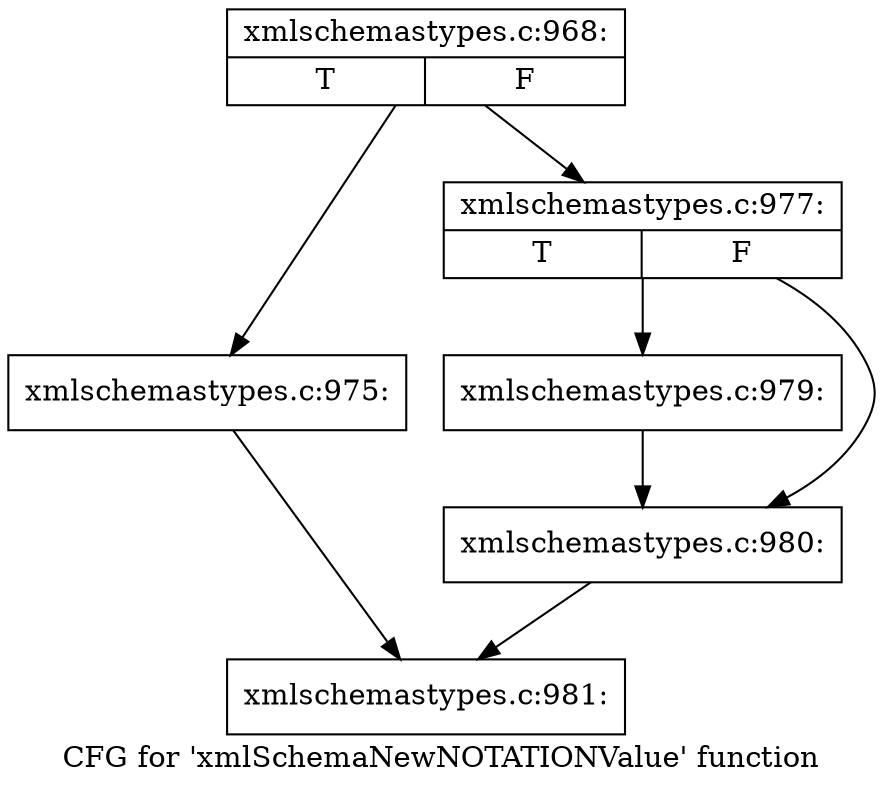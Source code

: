 digraph "CFG for 'xmlSchemaNewNOTATIONValue' function" {
	label="CFG for 'xmlSchemaNewNOTATIONValue' function";

	Node0x55faaf0 [shape=record,label="{xmlschemastypes.c:968:|{<s0>T|<s1>F}}"];
	Node0x55faaf0 -> Node0x5601360;
	Node0x55faaf0 -> Node0x5601690;
	Node0x5601360 [shape=record,label="{xmlschemastypes.c:975:}"];
	Node0x5601360 -> Node0x56011e0;
	Node0x5601690 [shape=record,label="{xmlschemastypes.c:977:|{<s0>T|<s1>F}}"];
	Node0x5601690 -> Node0x5601c40;
	Node0x5601690 -> Node0x5601c90;
	Node0x5601c40 [shape=record,label="{xmlschemastypes.c:979:}"];
	Node0x5601c40 -> Node0x5601c90;
	Node0x5601c90 [shape=record,label="{xmlschemastypes.c:980:}"];
	Node0x5601c90 -> Node0x56011e0;
	Node0x56011e0 [shape=record,label="{xmlschemastypes.c:981:}"];
}
